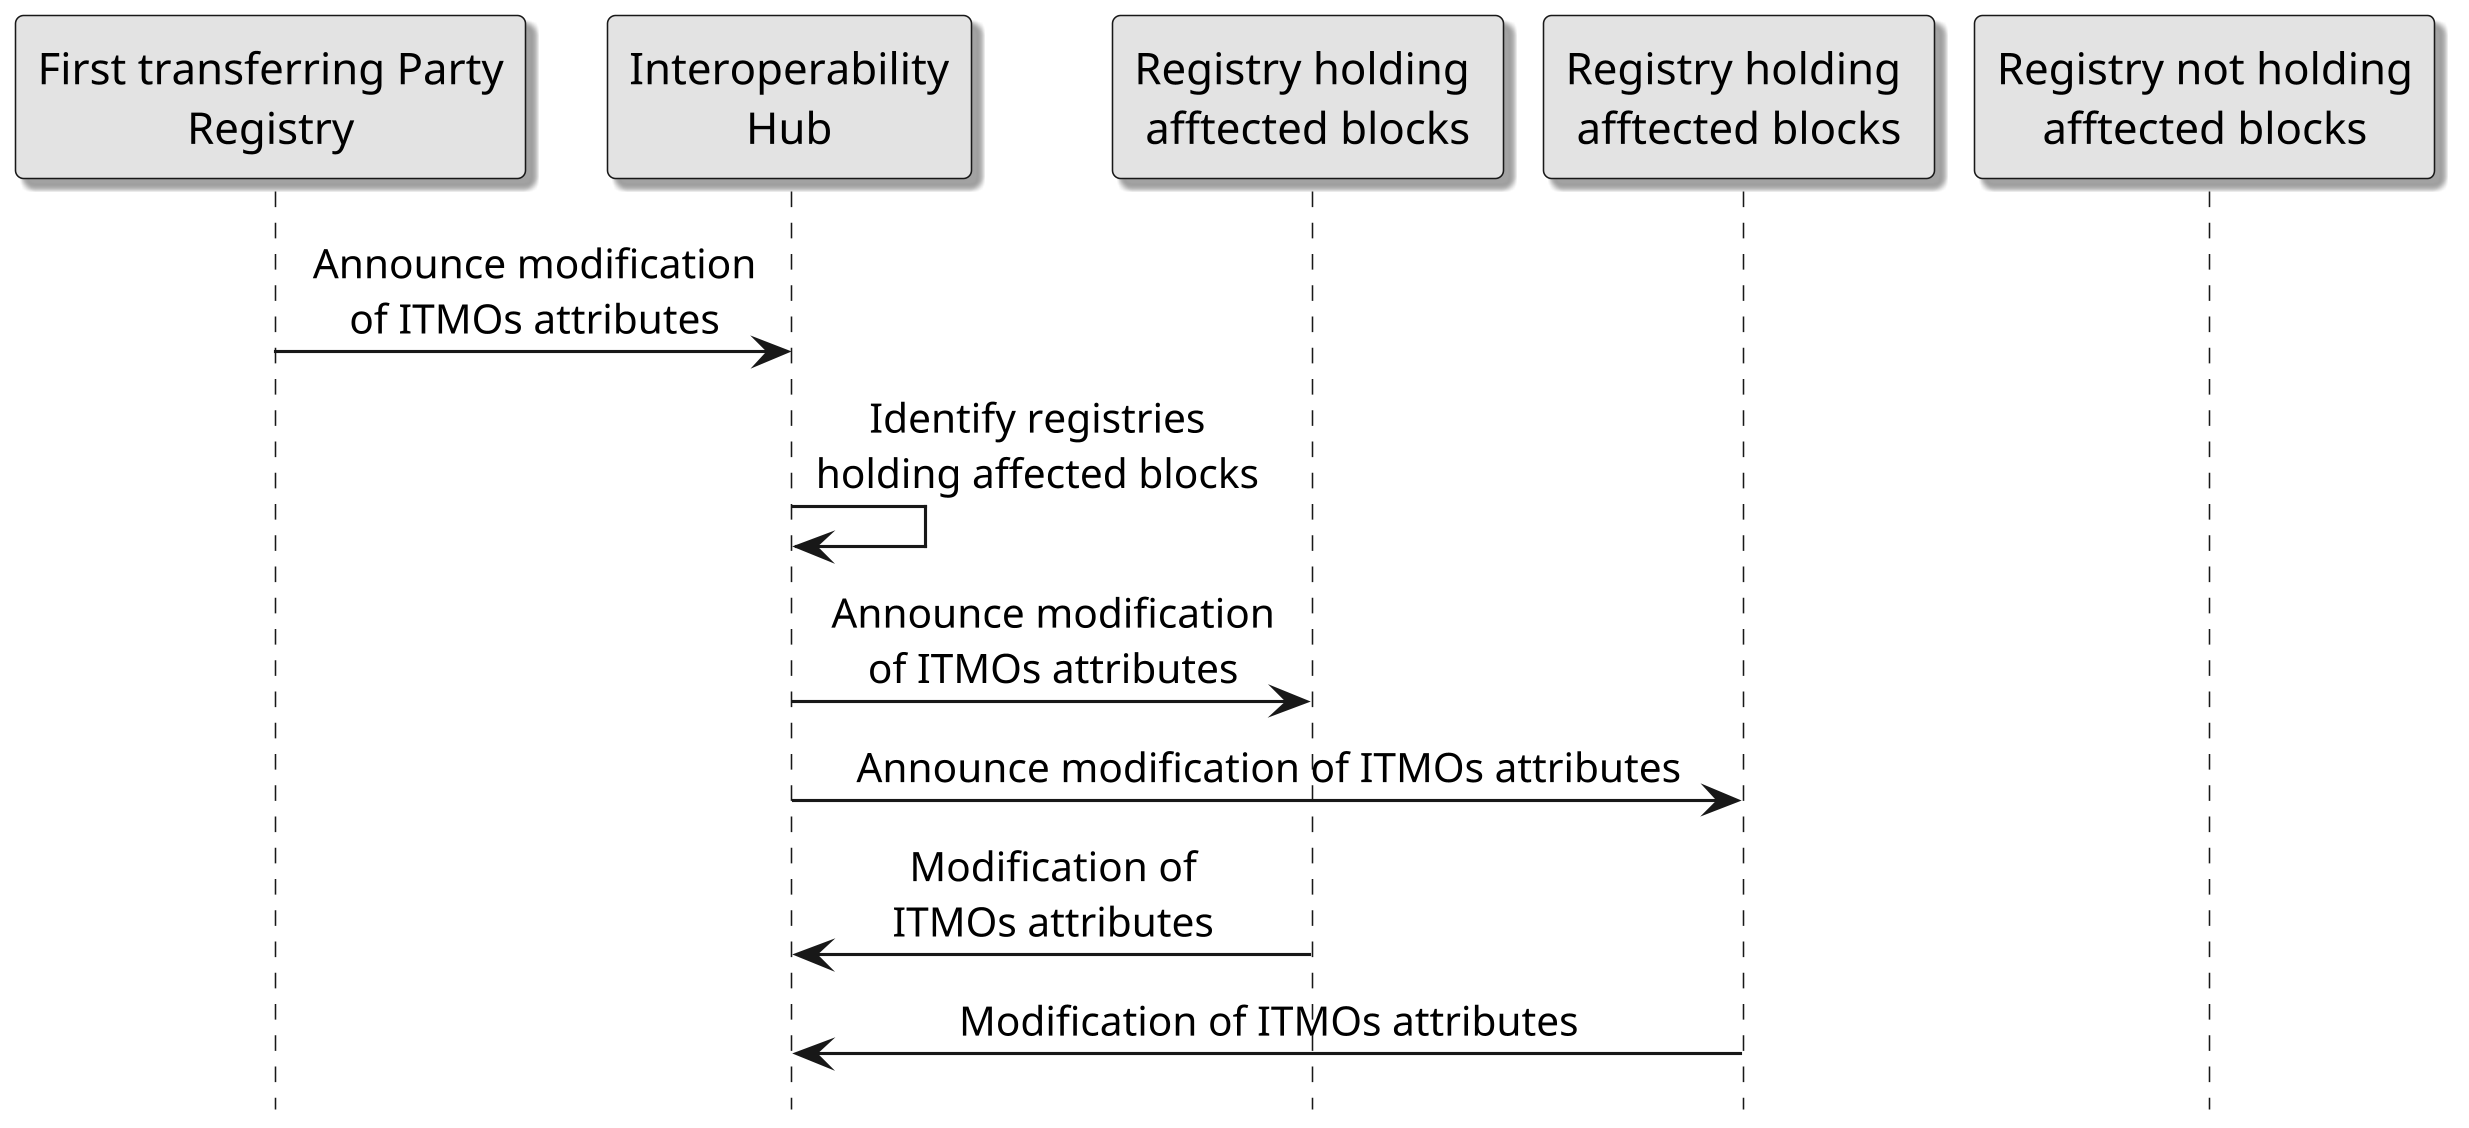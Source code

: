 @startuml

skinparam dpi 300

skinparam monochrome true
skinparam shadowing true

hide footbox
skinparam sequenceMessageAlign center

participant "First transferring Party\nRegistry" as s
participant "Interoperability\nHub" as h
participant "Registry holding \nafftected blocks" as r1
participant "Registry holding \nafftected blocks" as r2
participant "Registry not holding\nafftected blocks" as r3

s->h: Announce modification\nof ITMOs attributes
h->h: Identify registries\nholding affected blocks

h->r1: Announce modification\nof ITMOs attributes 
h->r2: Announce modification of ITMOs attributes

r1->h: Modification of\nITMOs attributes
r2->h: Modification of ITMOs attributes

@enduml
